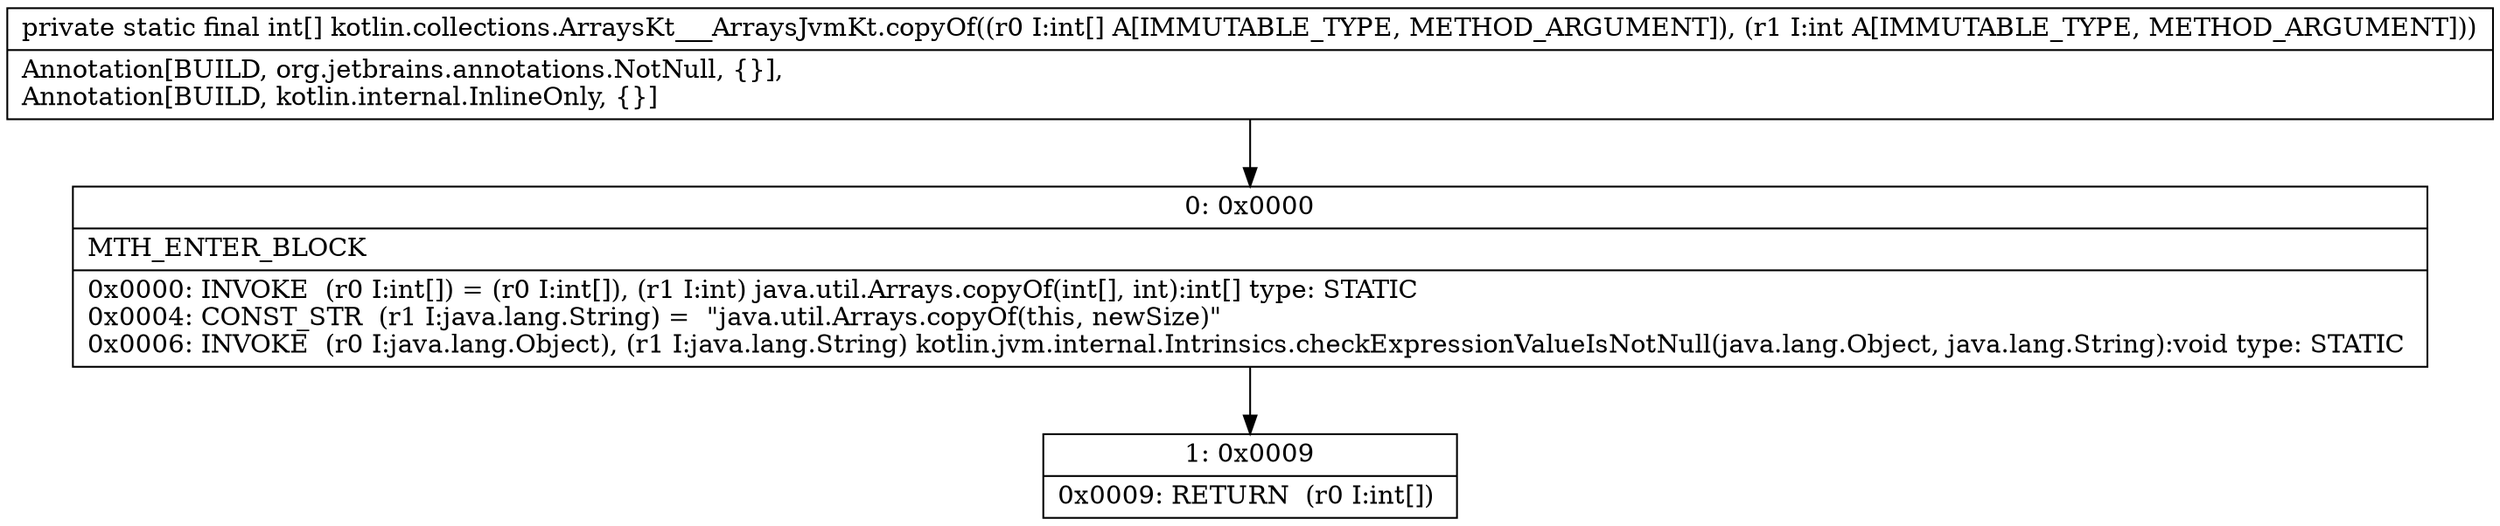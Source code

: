 digraph "CFG forkotlin.collections.ArraysKt___ArraysJvmKt.copyOf([II)[I" {
Node_0 [shape=record,label="{0\:\ 0x0000|MTH_ENTER_BLOCK\l|0x0000: INVOKE  (r0 I:int[]) = (r0 I:int[]), (r1 I:int) java.util.Arrays.copyOf(int[], int):int[] type: STATIC \l0x0004: CONST_STR  (r1 I:java.lang.String) =  \"java.util.Arrays.copyOf(this, newSize)\" \l0x0006: INVOKE  (r0 I:java.lang.Object), (r1 I:java.lang.String) kotlin.jvm.internal.Intrinsics.checkExpressionValueIsNotNull(java.lang.Object, java.lang.String):void type: STATIC \l}"];
Node_1 [shape=record,label="{1\:\ 0x0009|0x0009: RETURN  (r0 I:int[]) \l}"];
MethodNode[shape=record,label="{private static final int[] kotlin.collections.ArraysKt___ArraysJvmKt.copyOf((r0 I:int[] A[IMMUTABLE_TYPE, METHOD_ARGUMENT]), (r1 I:int A[IMMUTABLE_TYPE, METHOD_ARGUMENT]))  | Annotation[BUILD, org.jetbrains.annotations.NotNull, \{\}], \lAnnotation[BUILD, kotlin.internal.InlineOnly, \{\}]\l}"];
MethodNode -> Node_0;
Node_0 -> Node_1;
}

